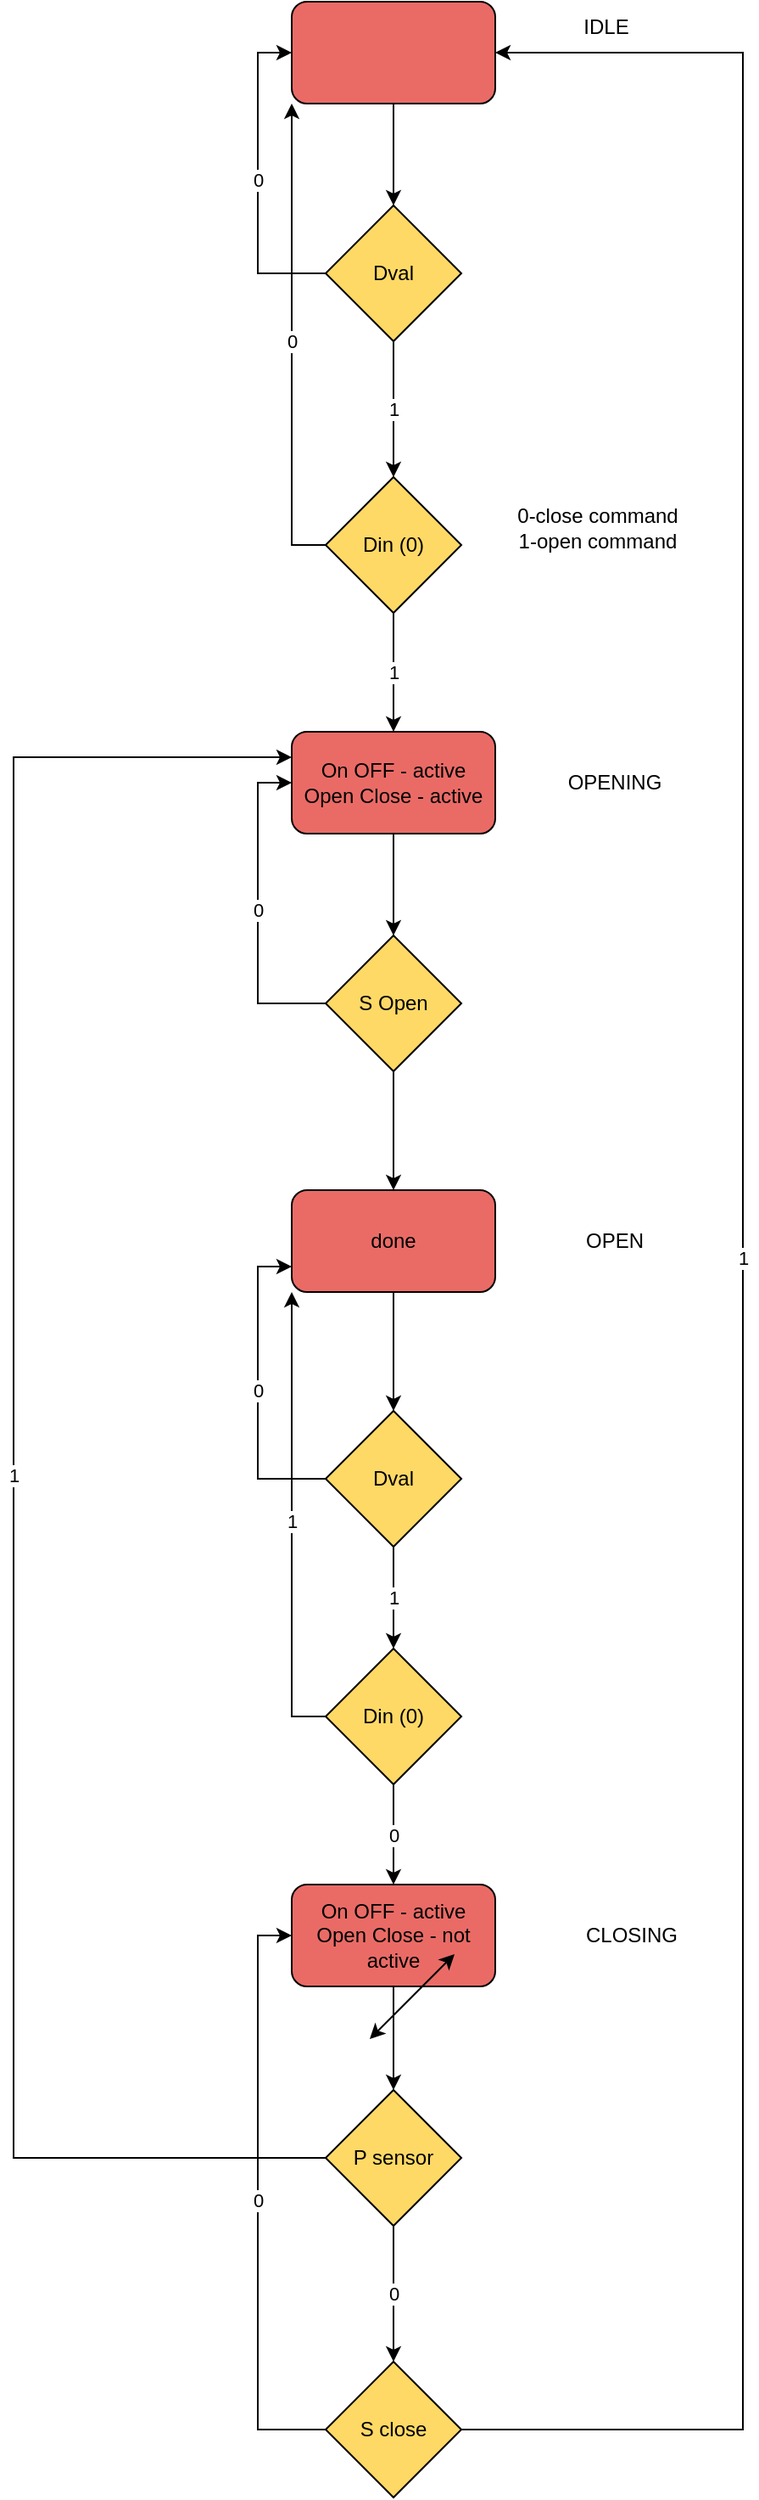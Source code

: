 <mxfile version="21.3.4" type="github">
  <diagram name="Sayfa -1" id="jf2uL1GrSD7yV3nb5oAy">
    <mxGraphModel dx="1565" dy="1328" grid="1" gridSize="10" guides="1" tooltips="1" connect="1" arrows="1" fold="1" page="1" pageScale="1" pageWidth="827" pageHeight="1169" math="0" shadow="0">
      <root>
        <mxCell id="0" />
        <mxCell id="1" parent="0" />
        <mxCell id="_p6X3O0XNBbTUfQg8x9l-3" style="edgeStyle=orthogonalEdgeStyle;rounded=0;orthogonalLoop=1;jettySize=auto;html=1;exitX=0.5;exitY=1;exitDx=0;exitDy=0;entryX=0.5;entryY=0;entryDx=0;entryDy=0;" edge="1" parent="1" source="_p6X3O0XNBbTUfQg8x9l-1" target="_p6X3O0XNBbTUfQg8x9l-2">
          <mxGeometry relative="1" as="geometry" />
        </mxCell>
        <mxCell id="_p6X3O0XNBbTUfQg8x9l-1" value="" style="rounded=1;whiteSpace=wrap;html=1;fillColor=#EA6B66;" vertex="1" parent="1">
          <mxGeometry x="294" width="120" height="60" as="geometry" />
        </mxCell>
        <mxCell id="_p6X3O0XNBbTUfQg8x9l-6" value="1" style="edgeStyle=orthogonalEdgeStyle;rounded=0;orthogonalLoop=1;jettySize=auto;html=1;" edge="1" parent="1" source="_p6X3O0XNBbTUfQg8x9l-2" target="_p6X3O0XNBbTUfQg8x9l-5">
          <mxGeometry relative="1" as="geometry" />
        </mxCell>
        <mxCell id="_p6X3O0XNBbTUfQg8x9l-8" value="0" style="edgeStyle=orthogonalEdgeStyle;rounded=0;orthogonalLoop=1;jettySize=auto;html=1;exitX=0;exitY=0.5;exitDx=0;exitDy=0;entryX=0;entryY=0.5;entryDx=0;entryDy=0;" edge="1" parent="1" source="_p6X3O0XNBbTUfQg8x9l-2" target="_p6X3O0XNBbTUfQg8x9l-1">
          <mxGeometry relative="1" as="geometry" />
        </mxCell>
        <mxCell id="_p6X3O0XNBbTUfQg8x9l-2" value="Dval" style="rhombus;whiteSpace=wrap;html=1;fillColor=#FFD966;" vertex="1" parent="1">
          <mxGeometry x="314" y="120" width="80" height="80" as="geometry" />
        </mxCell>
        <mxCell id="_p6X3O0XNBbTUfQg8x9l-9" value="0" style="edgeStyle=orthogonalEdgeStyle;rounded=0;orthogonalLoop=1;jettySize=auto;html=1;exitX=0;exitY=0.5;exitDx=0;exitDy=0;entryX=0;entryY=1;entryDx=0;entryDy=0;" edge="1" parent="1" source="_p6X3O0XNBbTUfQg8x9l-5" target="_p6X3O0XNBbTUfQg8x9l-1">
          <mxGeometry relative="1" as="geometry" />
        </mxCell>
        <mxCell id="_p6X3O0XNBbTUfQg8x9l-12" value="1" style="edgeStyle=orthogonalEdgeStyle;rounded=0;orthogonalLoop=1;jettySize=auto;html=1;" edge="1" parent="1" source="_p6X3O0XNBbTUfQg8x9l-5" target="_p6X3O0XNBbTUfQg8x9l-11">
          <mxGeometry relative="1" as="geometry" />
        </mxCell>
        <mxCell id="_p6X3O0XNBbTUfQg8x9l-5" value="Din (0)" style="rhombus;whiteSpace=wrap;html=1;fillColor=#FFD966;" vertex="1" parent="1">
          <mxGeometry x="314" y="280" width="80" height="80" as="geometry" />
        </mxCell>
        <mxCell id="_p6X3O0XNBbTUfQg8x9l-7" value="0-close command&lt;br&gt;1-open command" style="text;html=1;align=center;verticalAlign=middle;resizable=0;points=[];autosize=1;strokeColor=none;fillColor=none;" vertex="1" parent="1">
          <mxGeometry x="414" y="290" width="120" height="40" as="geometry" />
        </mxCell>
        <mxCell id="_p6X3O0XNBbTUfQg8x9l-10" value="IDLE" style="text;html=1;align=center;verticalAlign=middle;resizable=0;points=[];autosize=1;strokeColor=none;fillColor=none;" vertex="1" parent="1">
          <mxGeometry x="454" width="50" height="30" as="geometry" />
        </mxCell>
        <mxCell id="_p6X3O0XNBbTUfQg8x9l-14" style="edgeStyle=orthogonalEdgeStyle;rounded=0;orthogonalLoop=1;jettySize=auto;html=1;exitX=0.5;exitY=1;exitDx=0;exitDy=0;entryX=0.5;entryY=0;entryDx=0;entryDy=0;" edge="1" parent="1" source="_p6X3O0XNBbTUfQg8x9l-11" target="_p6X3O0XNBbTUfQg8x9l-13">
          <mxGeometry relative="1" as="geometry" />
        </mxCell>
        <mxCell id="_p6X3O0XNBbTUfQg8x9l-11" value="On OFF - active&lt;br&gt;Open Close - active" style="rounded=1;whiteSpace=wrap;html=1;fillColor=#EA6B66;" vertex="1" parent="1">
          <mxGeometry x="294" y="430" width="120" height="60" as="geometry" />
        </mxCell>
        <mxCell id="_p6X3O0XNBbTUfQg8x9l-16" value="0" style="edgeStyle=orthogonalEdgeStyle;rounded=0;orthogonalLoop=1;jettySize=auto;html=1;exitX=0;exitY=0.5;exitDx=0;exitDy=0;entryX=0;entryY=0.5;entryDx=0;entryDy=0;" edge="1" parent="1" source="_p6X3O0XNBbTUfQg8x9l-13" target="_p6X3O0XNBbTUfQg8x9l-11">
          <mxGeometry relative="1" as="geometry" />
        </mxCell>
        <mxCell id="_p6X3O0XNBbTUfQg8x9l-18" style="edgeStyle=orthogonalEdgeStyle;rounded=0;orthogonalLoop=1;jettySize=auto;html=1;exitX=0.5;exitY=1;exitDx=0;exitDy=0;entryX=0.5;entryY=0;entryDx=0;entryDy=0;" edge="1" parent="1" source="_p6X3O0XNBbTUfQg8x9l-13" target="_p6X3O0XNBbTUfQg8x9l-17">
          <mxGeometry relative="1" as="geometry" />
        </mxCell>
        <mxCell id="_p6X3O0XNBbTUfQg8x9l-13" value="S Open" style="rhombus;whiteSpace=wrap;html=1;fillColor=#FFD966;" vertex="1" parent="1">
          <mxGeometry x="314" y="550" width="80" height="80" as="geometry" />
        </mxCell>
        <mxCell id="_p6X3O0XNBbTUfQg8x9l-15" value="OPENING" style="text;html=1;align=center;verticalAlign=middle;resizable=0;points=[];autosize=1;strokeColor=none;fillColor=none;" vertex="1" parent="1">
          <mxGeometry x="444" y="445" width="80" height="30" as="geometry" />
        </mxCell>
        <mxCell id="_p6X3O0XNBbTUfQg8x9l-21" style="edgeStyle=orthogonalEdgeStyle;rounded=0;orthogonalLoop=1;jettySize=auto;html=1;exitX=0.5;exitY=1;exitDx=0;exitDy=0;entryX=0.5;entryY=0;entryDx=0;entryDy=0;" edge="1" parent="1" source="_p6X3O0XNBbTUfQg8x9l-17" target="_p6X3O0XNBbTUfQg8x9l-20">
          <mxGeometry relative="1" as="geometry" />
        </mxCell>
        <mxCell id="_p6X3O0XNBbTUfQg8x9l-17" value="done" style="rounded=1;whiteSpace=wrap;html=1;fillColor=#EA6B66;" vertex="1" parent="1">
          <mxGeometry x="294" y="700" width="120" height="60" as="geometry" />
        </mxCell>
        <mxCell id="_p6X3O0XNBbTUfQg8x9l-19" value="OPEN" style="text;html=1;align=center;verticalAlign=middle;resizable=0;points=[];autosize=1;strokeColor=none;fillColor=none;" vertex="1" parent="1">
          <mxGeometry x="454" y="715" width="60" height="30" as="geometry" />
        </mxCell>
        <mxCell id="_p6X3O0XNBbTUfQg8x9l-22" value="0" style="edgeStyle=orthogonalEdgeStyle;rounded=0;orthogonalLoop=1;jettySize=auto;html=1;exitX=0;exitY=0.5;exitDx=0;exitDy=0;entryX=0;entryY=0.75;entryDx=0;entryDy=0;" edge="1" parent="1" source="_p6X3O0XNBbTUfQg8x9l-20" target="_p6X3O0XNBbTUfQg8x9l-17">
          <mxGeometry relative="1" as="geometry" />
        </mxCell>
        <mxCell id="_p6X3O0XNBbTUfQg8x9l-24" value="1" style="edgeStyle=orthogonalEdgeStyle;rounded=0;orthogonalLoop=1;jettySize=auto;html=1;" edge="1" parent="1" source="_p6X3O0XNBbTUfQg8x9l-20" target="_p6X3O0XNBbTUfQg8x9l-23">
          <mxGeometry relative="1" as="geometry" />
        </mxCell>
        <mxCell id="_p6X3O0XNBbTUfQg8x9l-20" value="Dval" style="rhombus;whiteSpace=wrap;html=1;fillColor=#FFD966;" vertex="1" parent="1">
          <mxGeometry x="314" y="830" width="80" height="80" as="geometry" />
        </mxCell>
        <mxCell id="_p6X3O0XNBbTUfQg8x9l-25" value="1" style="edgeStyle=orthogonalEdgeStyle;rounded=0;orthogonalLoop=1;jettySize=auto;html=1;exitX=0;exitY=0.5;exitDx=0;exitDy=0;entryX=0;entryY=1;entryDx=0;entryDy=0;" edge="1" parent="1" source="_p6X3O0XNBbTUfQg8x9l-23" target="_p6X3O0XNBbTUfQg8x9l-17">
          <mxGeometry relative="1" as="geometry" />
        </mxCell>
        <mxCell id="_p6X3O0XNBbTUfQg8x9l-27" value="0" style="edgeStyle=orthogonalEdgeStyle;rounded=0;orthogonalLoop=1;jettySize=auto;html=1;exitX=0.5;exitY=1;exitDx=0;exitDy=0;" edge="1" parent="1" source="_p6X3O0XNBbTUfQg8x9l-23" target="_p6X3O0XNBbTUfQg8x9l-26">
          <mxGeometry relative="1" as="geometry" />
        </mxCell>
        <mxCell id="_p6X3O0XNBbTUfQg8x9l-23" value="Din (0)" style="rhombus;whiteSpace=wrap;html=1;fillColor=#FFD966;" vertex="1" parent="1">
          <mxGeometry x="314" y="970" width="80" height="80" as="geometry" />
        </mxCell>
        <mxCell id="_p6X3O0XNBbTUfQg8x9l-30" style="edgeStyle=orthogonalEdgeStyle;rounded=0;orthogonalLoop=1;jettySize=auto;html=1;exitX=0.5;exitY=1;exitDx=0;exitDy=0;entryX=0.5;entryY=0;entryDx=0;entryDy=0;" edge="1" parent="1" source="_p6X3O0XNBbTUfQg8x9l-26" target="_p6X3O0XNBbTUfQg8x9l-29">
          <mxGeometry relative="1" as="geometry" />
        </mxCell>
        <mxCell id="_p6X3O0XNBbTUfQg8x9l-26" value="On OFF - active&lt;br&gt;Open Close - not active" style="rounded=1;whiteSpace=wrap;html=1;fillColor=#EA6B66;" vertex="1" parent="1">
          <mxGeometry x="294" y="1109" width="120" height="60" as="geometry" />
        </mxCell>
        <mxCell id="_p6X3O0XNBbTUfQg8x9l-28" value="CLOSING" style="text;html=1;align=center;verticalAlign=middle;resizable=0;points=[];autosize=1;strokeColor=none;fillColor=none;" vertex="1" parent="1">
          <mxGeometry x="454" y="1124" width="80" height="30" as="geometry" />
        </mxCell>
        <mxCell id="_p6X3O0XNBbTUfQg8x9l-36" value="0" style="edgeStyle=orthogonalEdgeStyle;rounded=0;orthogonalLoop=1;jettySize=auto;html=1;" edge="1" parent="1" source="_p6X3O0XNBbTUfQg8x9l-29" target="_p6X3O0XNBbTUfQg8x9l-35">
          <mxGeometry relative="1" as="geometry" />
        </mxCell>
        <mxCell id="_p6X3O0XNBbTUfQg8x9l-29" value="P sensor" style="rhombus;whiteSpace=wrap;html=1;fillColor=#FFD966;" vertex="1" parent="1">
          <mxGeometry x="314" y="1230" width="80" height="80" as="geometry" />
        </mxCell>
        <mxCell id="_p6X3O0XNBbTUfQg8x9l-32" value="" style="endArrow=classic;startArrow=classic;html=1;rounded=0;" edge="1" parent="1">
          <mxGeometry width="50" height="50" relative="1" as="geometry">
            <mxPoint x="340" y="1200" as="sourcePoint" />
            <mxPoint x="390" y="1150" as="targetPoint" />
          </mxGeometry>
        </mxCell>
        <mxCell id="_p6X3O0XNBbTUfQg8x9l-34" value="1" style="endArrow=classic;html=1;rounded=0;exitX=0;exitY=0.5;exitDx=0;exitDy=0;entryX=0;entryY=0.25;entryDx=0;entryDy=0;" edge="1" parent="1" source="_p6X3O0XNBbTUfQg8x9l-29" target="_p6X3O0XNBbTUfQg8x9l-11">
          <mxGeometry width="50" height="50" relative="1" as="geometry">
            <mxPoint x="240" y="1280" as="sourcePoint" />
            <mxPoint x="290" y="1230" as="targetPoint" />
            <Array as="points">
              <mxPoint x="130" y="1270" />
              <mxPoint x="130" y="445" />
            </Array>
          </mxGeometry>
        </mxCell>
        <mxCell id="_p6X3O0XNBbTUfQg8x9l-37" value="0" style="edgeStyle=orthogonalEdgeStyle;rounded=0;orthogonalLoop=1;jettySize=auto;html=1;exitX=0;exitY=0.5;exitDx=0;exitDy=0;entryX=0;entryY=0.5;entryDx=0;entryDy=0;" edge="1" parent="1" source="_p6X3O0XNBbTUfQg8x9l-35" target="_p6X3O0XNBbTUfQg8x9l-26">
          <mxGeometry relative="1" as="geometry" />
        </mxCell>
        <mxCell id="_p6X3O0XNBbTUfQg8x9l-35" value="S close" style="rhombus;whiteSpace=wrap;html=1;fillColor=#FFD966;" vertex="1" parent="1">
          <mxGeometry x="314" y="1390" width="80" height="80" as="geometry" />
        </mxCell>
        <mxCell id="_p6X3O0XNBbTUfQg8x9l-38" value="1" style="endArrow=classic;html=1;rounded=0;exitX=1;exitY=0.5;exitDx=0;exitDy=0;entryX=1;entryY=0.5;entryDx=0;entryDy=0;" edge="1" parent="1" source="_p6X3O0XNBbTUfQg8x9l-35" target="_p6X3O0XNBbTUfQg8x9l-1">
          <mxGeometry width="50" height="50" relative="1" as="geometry">
            <mxPoint x="390" y="1430" as="sourcePoint" />
            <mxPoint x="490" y="1260" as="targetPoint" />
            <Array as="points">
              <mxPoint x="560" y="1430" />
              <mxPoint x="560" y="30" />
            </Array>
          </mxGeometry>
        </mxCell>
      </root>
    </mxGraphModel>
  </diagram>
</mxfile>
